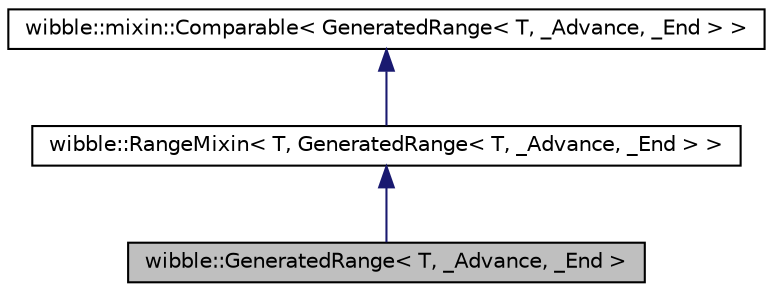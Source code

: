 digraph G
{
  edge [fontname="Helvetica",fontsize="10",labelfontname="Helvetica",labelfontsize="10"];
  node [fontname="Helvetica",fontsize="10",shape=record];
  Node1 [label="wibble::GeneratedRange\< T, _Advance, _End \>",height=0.2,width=0.4,color="black", fillcolor="grey75", style="filled" fontcolor="black"];
  Node2 -> Node1 [dir="back",color="midnightblue",fontsize="10",style="solid",fontname="Helvetica"];
  Node2 [label="wibble::RangeMixin\< T, GeneratedRange\< T, _Advance, _End \> \>",height=0.2,width=0.4,color="black", fillcolor="white", style="filled",URL="$structwibble_1_1RangeMixin.html"];
  Node3 -> Node2 [dir="back",color="midnightblue",fontsize="10",style="solid",fontname="Helvetica"];
  Node3 [label="wibble::mixin::Comparable\< GeneratedRange\< T, _Advance, _End \> \>",height=0.2,width=0.4,color="black", fillcolor="white", style="filled",URL="$structwibble_1_1mixin_1_1Comparable.html"];
}
